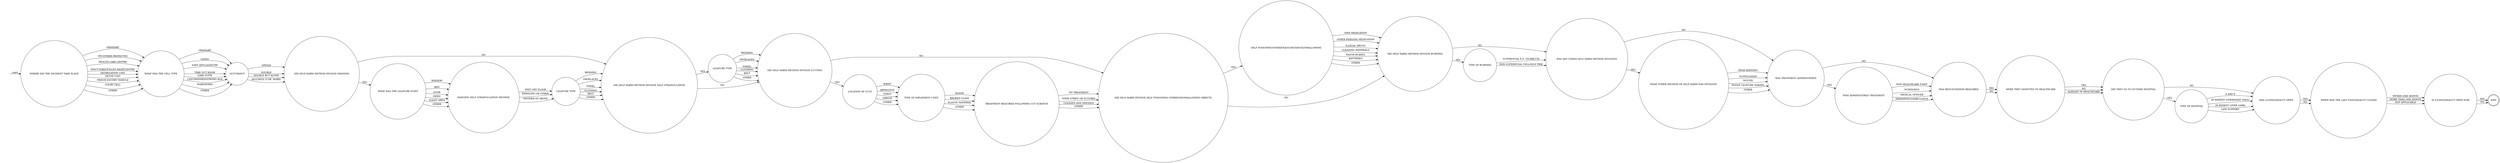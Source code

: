 digraph SELF_HARM {  rankdir=LR;
  node [shape = circle];
  START_NODE [label="", shape=none];
  START_NODE -> 45051 [label = "start"];
  END_NODE [label="END", shape="doublecircle"];
  44155 [label = "TREATMENT REQUIRED FOLLOWING CUT SCRATCH"];
  44155 -> 44733 [label = "NO TREATMENT"];
  44155 -> 44733 [label = "STERI STRIPS OR SUTURES"];
  44155 -> 44733 [label = "CLEANED AND DRESSED"];
  44155 -> 44733 [label = "OTHER"];
  44207 [label = "DID SELF HARM METHOD INVOLVE SELF STRANGULATION"];
  44207 -> 44583 [label = "YES"];
  44207 -> 44753 [label = "NO"];
  44214 [label = "WAS RESUSCITATION REQUIRED"];
  44214 -> 44944 [label = "YES"];
  44214 -> 44944 [label = "NO"];
  44244 [label = "DID SELF HARM METHOD INVOLVE HANGING"];
  44244 -> 44653 [label = "YES"];
  44244 -> 44207 [label = "NO"];
  44332 [label = "WHO ADMINISTERED TREATMENT"];
  44332 -> 44214 [label = "NON HEALTHCARE STAFF"];
  44332 -> 44214 [label = "NURSE/HCO"];
  44332 -> 44214 [label = "MEDICAL OFFICER"];
  44332 -> 44214 [label = "PARAMEDICS/AMBULANCE"];
  44339 [label = "OCCUPANCY"];
  44339 -> 44244 [label = "SINGLE"];
  44339 -> 44244 [label = "DOUBLE"];
  44339 -> 44244 [label = "DOUBLE BUT ALONE"];
  44339 -> 44244 [label = "MULTIPLE (3 OR  MORE)"];
  44400 [label = "WAS A F2052SH/ACCT OPEN"];
  44400 -> 44435 [label = "YES"];
  44400 -> 44435 [label = "NO"];
  44435 [label = "WHEN WAS THE LAST F2052SH/ACCT CLOSED"];
  44435 -> 44965 [label = "WITHIN ONE MONTH"];
  44435 -> 44965 [label = "MORE THAN ONE MONTH"];
  44435 -> 44965 [label = "NOT APPLICABLE"];
  44511 [label = "WAS TREATMENT ADMINISTERED"];
  44511 -> 44332 [label = "YES"];
  44511 -> 44214 [label = "NO"];
  44552 [label = "WAS ANY OTHER SELF HARM METHOD INVOLVED"];
  44552 -> 45105 [label = "YES"];
  44552 -> 44511 [label = "NO"];
  44573 [label = "SELF POISONING/OVERDOSE/SUBSTANCES/SWALLOWING"];
  44573 -> 45167 [label = "OWN MEDICATION"];
  44573 -> 45167 [label = "OTHER PERSONS MEDICATION"];
  44573 -> 45167 [label = "ILLEGAL DRUGS"];
  44573 -> 45167 [label = "CLEANING MATERIALS"];
  44573 -> 45167 [label = "RAZOR BLADES"];
  44573 -> 45167 [label = "BATTERIES"];
  44573 -> 45167 [label = "OTHER"];
  44583 [label = "LIGATURE TYPE"];
  44583 -> 44753 [label = "BEDDING"];
  44583 -> 44753 [label = "SHOELACES"];
  44583 -> 44753 [label = "TOWEL"];
  44583 -> 44753 [label = "CLOTHING"];
  44583 -> 44753 [label = "BELT"];
  44583 -> 44753 [label = "OTHER"];
  44584 [label = "TYPE OF HOSPITAL"];
  44584 -> 44400 [label = "A AND E"];
  44584 -> 44400 [label = "IN PATIENT (OVERNIGHT ONLY)"];
  44584 -> 44400 [label = "IN PATIENT (OVER 24HR)"];
  44584 -> 44400 [label = "LIFE SUPPORT"];
  44643 [label = "TYPE OF BURNING"];
  44643 -> 44552 [label = "SUPERFICIAL E.G. CIGARETTE"];
  44643 -> 44552 [label = "NON SUPERFICIAL CELL/SELF FIRE"];
  44653 [label = "WHAT WAS THE LIGATURE POINT"];
  44653 -> 44718 [label = "WINDOW"];
  44653 -> 44718 [label = "BED"];
  44653 -> 44718 [label = "DOOR"];
  44653 -> 44718 [label = "PIPES"];
  44653 -> 44718 [label = "TOILET AREA"];
  44653 -> 44718 [label = "OTHER"];
  44718 [label = "HANGING SELF STRANGULATION METHOD"];
  44718 -> 45020 [label = "FEET OFF FLOOR"];
  44718 -> 45020 [label = "KNEELING OR OTHER"];
  44718 -> 45020 [label = "NEITHER OF ABOVE"];
  44733 [label = "DID SELF HARM INVOLVE SELF POISONING/ OVERDOSE/SWALLOWING OBJECTS"];
  44733 -> 44573 [label = "YES"];
  44733 -> 45167 [label = "NO"];
  44753 [label = "DID SELF HARM METHOD INVOLVE CUTTING"];
  44753 -> 44991 [label = "YES"];
  44753 -> 44733 [label = "NO"];
  44791 [label = "WHAT WAS THE CELL TYPE"];
  44791 -> 44339 [label = "ORDINARY"];
  44791 -> 44339 [label = "GATED"];
  44791 -> 44339 [label = "SAFE ANTI-LIGATURE"];
  44791 -> 44339 [label = "TIME OUT ROOM"];
  44791 -> 44339 [label = "CARE SUITE"];
  44791 -> 44339 [label = "UNFURNISHED/STRONG BOX"];
  44791 -> 44339 [label = "WARD/DORM"];
  44791 -> 44339 [label = "OTHER"];
  44890 [label = "TYPE OF IMPLEMENT USED"];
  44890 -> 44155 [label = "RAZOR"];
  44890 -> 44155 [label = "BROKEN GLASS"];
  44890 -> 44155 [label = "PLASTIC MATERIAL"];
  44890 -> 44155 [label = "OTHER"];
  44944 [label = "WERE THEY ADMITTED TO HEALTHCARE"];
  44944 -> 44954 [label = "YES"];
  44944 -> 44954 [label = "NO"];
  44944 -> 44954 [label = "ALREADY IN HEALTHCARE"];
  44954 [label = "DID THEY GO TO OUTSIDE HOSPITAL"];
  44954 -> 44584 [label = "YES"];
  44954 -> 44400 [label = "NO"];
  44965 [label = "IS A F2052SH/ACCT OPEN NOW"];
  44965 -> END_NODE [label = "YES"];
  44965 -> END_NODE [label = "NO"];
  44991 [label = "LOCATION OF CUTS"];
  44991 -> 44890 [label = "WRIST"];
  44991 -> 44890 [label = "ARMS/LEGS"];
  44991 -> 44890 [label = "TORSO"];
  44991 -> 44890 [label = "THROAT"];
  44991 -> 44890 [label = "OTHER"];
  45020 [label = "LIGATURE TYPE"];
  45020 -> 44207 [label = "BEDDING"];
  45020 -> 44207 [label = "SHOELACES"];
  45020 -> 44207 [label = "TOWEL"];
  45020 -> 44207 [label = "CLOTHING"];
  45020 -> 44207 [label = "BELT"];
  45020 -> 44207 [label = "OTHER"];
  45051 [label = "WHERE DID THE INCIDENT TAKE PLACE"];
  45051 -> 44791 [label = "ORDINARY"];
  45051 -> 44791 [label = "VPU/OTHER PROTECTED"];
  45051 -> 44791 [label = "HEALTH CARE CENTRE"];
  45051 -> 44791 [label = "INDCT'N/RECP'N/1ST NIGHTCENTRE"];
  45051 -> 44791 [label = "SEGREGATION UNIT"];
  45051 -> 44791 [label = "DETOX UNIT"];
  45051 -> 44791 [label = "PRISON ESCORT VEHICLE"];
  45051 -> 44791 [label = "COURT CELL"];
  45051 -> 44791 [label = "OTHER"];
  45105 [label = "WHAT OTHER METHOD OF SELF HARM WAS INVOLVED"];
  45105 -> 44511 [label = "HEAD BANGING"];
  45105 -> 44511 [label = "SUFFOCATION"];
  45105 -> 44511 [label = "WOUND"];
  45105 -> 44511 [label = "NOOSE LIGATURE MAKING"];
  45105 -> 44511 [label = "OTHER"];
  45167 [label = "DID SELF HARM METHOD INVOLVE BURNING"];
  45167 -> 44643 [label = "YES"];
  45167 -> 44552 [label = "NO"];
}
